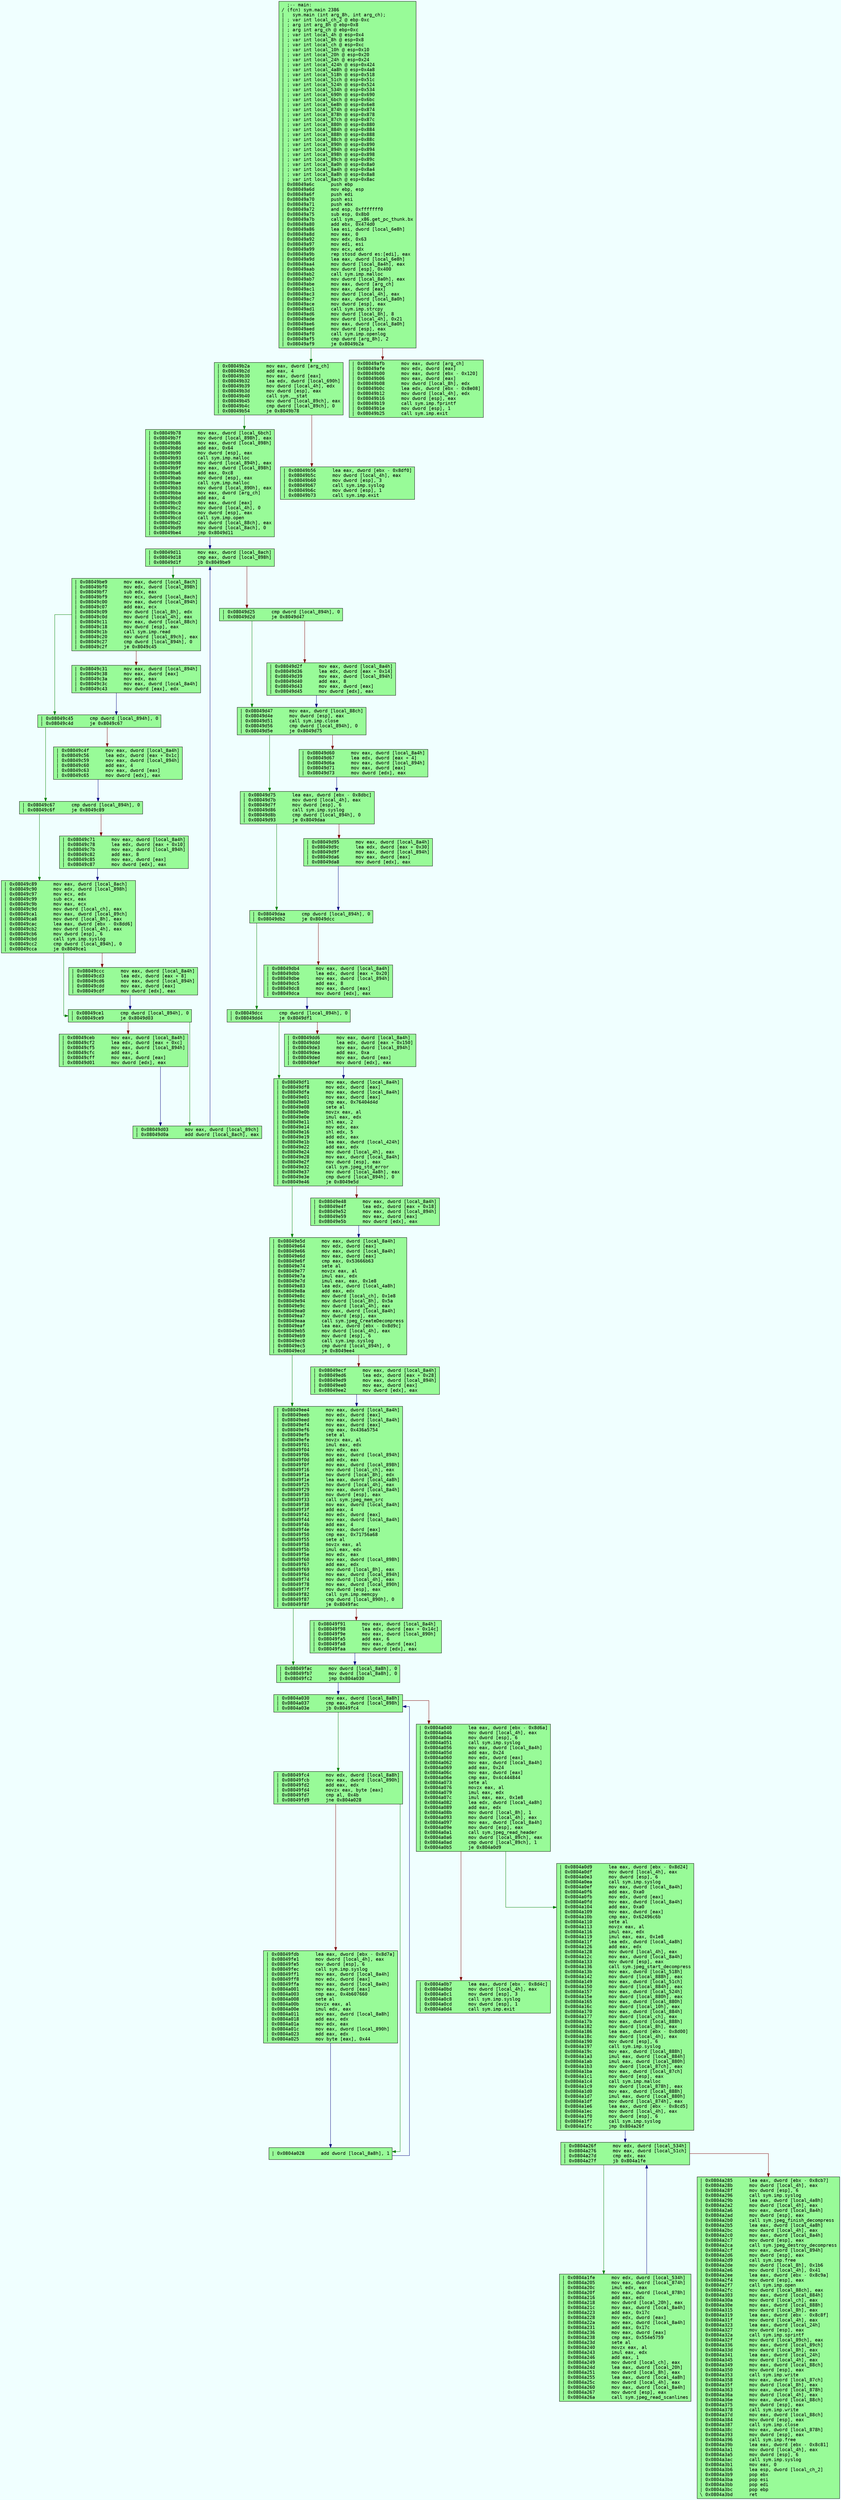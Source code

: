 digraph code {
	graph [bgcolor=azure fontsize=8 fontname="Courier" splines="ortho"];
	node [fillcolor=gray style=filled shape=box];
	edge [arrowhead="normal"];
	"0x08049a6c" -> "0x08049b2a" [color="#007f00"];
	"0x08049a6c" -> "0x08049afb" [color="#7f0000"];
	"0x08049a6c" [URL="sym.main/0x08049a6c", fillcolor="palegreen",color="black", fontname="Courier",label="  ;-- main:\l/ (fcn) sym.main 2386\l|   sym.main (int arg_8h, int arg_ch);\l| ; var int local_ch_2 @ ebp-0xc\l| ; arg int arg_8h @ ebp+0x8\l| ; arg int arg_ch @ ebp+0xc\l| ; var int local_4h @ esp+0x4\l| ; var int local_8h @ esp+0x8\l| ; var int local_ch @ esp+0xc\l| ; var int local_10h @ esp+0x10\l| ; var int local_20h @ esp+0x20\l| ; var int local_24h @ esp+0x24\l| ; var int local_424h @ esp+0x424\l| ; var int local_4a8h @ esp+0x4a8\l| ; var int local_518h @ esp+0x518\l| ; var int local_51ch @ esp+0x51c\l| ; var int local_524h @ esp+0x524\l| ; var int local_534h @ esp+0x534\l| ; var int local_690h @ esp+0x690\l| ; var int local_6bch @ esp+0x6bc\l| ; var int local_6e8h @ esp+0x6e8\l| ; var int local_874h @ esp+0x874\l| ; var int local_878h @ esp+0x878\l| ; var int local_87ch @ esp+0x87c\l| ; var int local_880h @ esp+0x880\l| ; var int local_884h @ esp+0x884\l| ; var int local_888h @ esp+0x888\l| ; var int local_88ch @ esp+0x88c\l| ; var int local_890h @ esp+0x890\l| ; var int local_894h @ esp+0x894\l| ; var int local_898h @ esp+0x898\l| ; var int local_89ch @ esp+0x89c\l| ; var int local_8a0h @ esp+0x8a0\l| ; var int local_8a4h @ esp+0x8a4\l| ; var int local_8a8h @ esp+0x8a8\l| ; var int local_8ach @ esp+0x8ac\l| 0x08049a6c      push ebp\l| 0x08049a6d      mov ebp, esp\l| 0x08049a6f      push edi\l| 0x08049a70      push esi\l| 0x08049a71      push ebx\l| 0x08049a72      and esp, 0xfffffff0\l| 0x08049a75      sub esp, 0x8b0\l| 0x08049a7b      call sym.__x86.get_pc_thunk.bx\l| 0x08049a80      add ebx, 0x474d0\l| 0x08049a86      lea esi, dword [local_6e8h]\l| 0x08049a8d      mov eax, 0\l| 0x08049a92      mov edx, 0x63\l| 0x08049a97      mov edi, esi\l| 0x08049a99      mov ecx, edx\l| 0x08049a9b      rep stosd dword es:[edi], eax\l| 0x08049a9d      lea eax, dword [local_6e8h]\l| 0x08049aa4      mov dword [local_8a4h], eax\l| 0x08049aab      mov dword [esp], 0x400\l| 0x08049ab2      call sym.imp.malloc\l| 0x08049ab7      mov dword [local_8a0h], eax\l| 0x08049abe      mov eax, dword [arg_ch]\l| 0x08049ac1      mov eax, dword [eax]\l| 0x08049ac3      mov dword [local_4h], eax\l| 0x08049ac7      mov eax, dword [local_8a0h]\l| 0x08049ace      mov dword [esp], eax\l| 0x08049ad1      call sym.imp.strcpy\l| 0x08049ad6      mov dword [local_8h], 8\l| 0x08049ade      mov dword [local_4h], 0x21\l| 0x08049ae6      mov eax, dword [local_8a0h]\l| 0x08049aed      mov dword [esp], eax\l| 0x08049af0      call sym.imp.openlog\l| 0x08049af5      cmp dword [arg_8h], 2\l| 0x08049af9      je 0x8049b2a\l"]
	"0x08049afb" [URL="sym.main/0x08049afb", fillcolor="palegreen",color="black", fontname="Courier",label="| 0x08049afb      mov eax, dword [arg_ch]\l| 0x08049afe      mov edx, dword [eax]\l| 0x08049b00      mov eax, dword [ebx - 0x120]\l| 0x08049b06      mov eax, dword [eax]\l| 0x08049b08      mov dword [local_8h], edx\l| 0x08049b0c      lea edx, dword [ebx - 0x8e08]\l| 0x08049b12      mov dword [local_4h], edx\l| 0x08049b16      mov dword [esp], eax\l| 0x08049b19      call sym.imp.fprintf\l| 0x08049b1e      mov dword [esp], 1\l| 0x08049b25      call sym.imp.exit\l"]
	"0x08049b2a" -> "0x08049b78" [color="#007f00"];
	"0x08049b2a" -> "0x08049b56" [color="#7f0000"];
	"0x08049b2a" [URL="sym.main/0x08049b2a", fillcolor="palegreen",color="black", fontname="Courier",label="| 0x08049b2a      mov eax, dword [arg_ch]\l| 0x08049b2d      add eax, 4\l| 0x08049b30      mov eax, dword [eax]\l| 0x08049b32      lea edx, dword [local_690h]\l| 0x08049b39      mov dword [local_4h], edx\l| 0x08049b3d      mov dword [esp], eax\l| 0x08049b40      call sym.__stat\l| 0x08049b45      mov dword [local_89ch], eax\l| 0x08049b4c      cmp dword [local_89ch], 0\l| 0x08049b54      je 0x8049b78\l"]
	"0x08049b56" [URL="sym.main/0x08049b56", fillcolor="palegreen",color="black", fontname="Courier",label="| 0x08049b56      lea eax, dword [ebx - 0x8df0]\l| 0x08049b5c      mov dword [local_4h], eax\l| 0x08049b60      mov dword [esp], 3\l| 0x08049b67      call sym.imp.syslog\l| 0x08049b6c      mov dword [esp], 1\l| 0x08049b73      call sym.imp.exit\l"]
	"0x08049b78" -> "0x08049d11" [color="#00007f"];
	"0x08049b78" [URL="sym.main/0x08049b78", fillcolor="palegreen",color="black", fontname="Courier",label="| 0x08049b78      mov eax, dword [local_6bch]\l| 0x08049b7f      mov dword [local_898h], eax\l| 0x08049b86      mov eax, dword [local_898h]\l| 0x08049b8d      add eax, 0x64\l| 0x08049b90      mov dword [esp], eax\l| 0x08049b93      call sym.imp.malloc\l| 0x08049b98      mov dword [local_894h], eax\l| 0x08049b9f      mov eax, dword [local_898h]\l| 0x08049ba6      add eax, 0xc8\l| 0x08049bab      mov dword [esp], eax\l| 0x08049bae      call sym.imp.malloc\l| 0x08049bb3      mov dword [local_890h], eax\l| 0x08049bba      mov eax, dword [arg_ch]\l| 0x08049bbd      add eax, 4\l| 0x08049bc0      mov eax, dword [eax]\l| 0x08049bc2      mov dword [local_4h], 0\l| 0x08049bca      mov dword [esp], eax\l| 0x08049bcd      call sym.imp.open\l| 0x08049bd2      mov dword [local_88ch], eax\l| 0x08049bd9      mov dword [local_8ach], 0\l| 0x08049be4      jmp 0x8049d11\l"]
	"0x08049be9" -> "0x08049c45" [color="#007f00"];
	"0x08049be9" -> "0x08049c31" [color="#7f0000"];
	"0x08049be9" [URL="sym.main/0x08049be9", fillcolor="palegreen",color="black", fontname="Courier",label="| 0x08049be9      mov eax, dword [local_8ach]\l| 0x08049bf0      mov edx, dword [local_898h]\l| 0x08049bf7      sub edx, eax\l| 0x08049bf9      mov ecx, dword [local_8ach]\l| 0x08049c00      mov eax, dword [local_894h]\l| 0x08049c07      add eax, ecx\l| 0x08049c09      mov dword [local_8h], edx\l| 0x08049c0d      mov dword [local_4h], eax\l| 0x08049c11      mov eax, dword [local_88ch]\l| 0x08049c18      mov dword [esp], eax\l| 0x08049c1b      call sym.imp.read\l| 0x08049c20      mov dword [local_89ch], eax\l| 0x08049c27      cmp dword [local_894h], 0\l| 0x08049c2f      je 0x8049c45\l"]
	"0x08049c31" -> "0x08049c45" [color="#00007f"];
	"0x08049c31" [URL="sym.main/0x08049c31", fillcolor="palegreen",color="black", fontname="Courier",label="| 0x08049c31      mov eax, dword [local_894h]\l| 0x08049c38      mov eax, dword [eax]\l| 0x08049c3a      mov edx, eax\l| 0x08049c3c      mov eax, dword [local_8a4h]\l| 0x08049c43      mov dword [eax], edx\l"]
	"0x08049c45" -> "0x08049c67" [color="#007f00"];
	"0x08049c45" -> "0x08049c4f" [color="#7f0000"];
	"0x08049c45" [URL="sym.main/0x08049c45", fillcolor="palegreen",color="black", fontname="Courier",label="| 0x08049c45      cmp dword [local_894h], 0\l| 0x08049c4d      je 0x8049c67\l"]
	"0x08049c4f" -> "0x08049c67" [color="#00007f"];
	"0x08049c4f" [URL="sym.main/0x08049c4f", fillcolor="palegreen",color="black", fontname="Courier",label="| 0x08049c4f      mov eax, dword [local_8a4h]\l| 0x08049c56      lea edx, dword [eax + 0x1c]\l| 0x08049c59      mov eax, dword [local_894h]\l| 0x08049c60      add eax, 4\l| 0x08049c63      mov eax, dword [eax]\l| 0x08049c65      mov dword [edx], eax\l"]
	"0x08049c67" -> "0x08049c89" [color="#007f00"];
	"0x08049c67" -> "0x08049c71" [color="#7f0000"];
	"0x08049c67" [URL="sym.main/0x08049c67", fillcolor="palegreen",color="black", fontname="Courier",label="| 0x08049c67      cmp dword [local_894h], 0\l| 0x08049c6f      je 0x8049c89\l"]
	"0x08049c71" -> "0x08049c89" [color="#00007f"];
	"0x08049c71" [URL="sym.main/0x08049c71", fillcolor="palegreen",color="black", fontname="Courier",label="| 0x08049c71      mov eax, dword [local_8a4h]\l| 0x08049c78      lea edx, dword [eax + 0x10]\l| 0x08049c7b      mov eax, dword [local_894h]\l| 0x08049c82      add eax, 8\l| 0x08049c85      mov eax, dword [eax]\l| 0x08049c87      mov dword [edx], eax\l"]
	"0x08049c89" -> "0x08049ce1" [color="#007f00"];
	"0x08049c89" -> "0x08049ccc" [color="#7f0000"];
	"0x08049c89" [URL="sym.main/0x08049c89", fillcolor="palegreen",color="black", fontname="Courier",label="| 0x08049c89      mov eax, dword [local_8ach]\l| 0x08049c90      mov edx, dword [local_898h]\l| 0x08049c97      mov ecx, edx\l| 0x08049c99      sub ecx, eax\l| 0x08049c9b      mov eax, ecx\l| 0x08049c9d      mov dword [local_ch], eax\l| 0x08049ca1      mov eax, dword [local_89ch]\l| 0x08049ca8      mov dword [local_8h], eax\l| 0x08049cac      lea eax, dword [ebx - 0x8dd6]\l| 0x08049cb2      mov dword [local_4h], eax\l| 0x08049cb6      mov dword [esp], 6\l| 0x08049cbd      call sym.imp.syslog\l| 0x08049cc2      cmp dword [local_894h], 0\l| 0x08049cca      je 0x8049ce1\l"]
	"0x08049ccc" -> "0x08049ce1" [color="#00007f"];
	"0x08049ccc" [URL="sym.main/0x08049ccc", fillcolor="palegreen",color="black", fontname="Courier",label="| 0x08049ccc      mov eax, dword [local_8a4h]\l| 0x08049cd3      lea edx, dword [eax + 8]\l| 0x08049cd6      mov eax, dword [local_894h]\l| 0x08049cdd      mov eax, dword [eax]\l| 0x08049cdf      mov dword [edx], eax\l"]
	"0x08049ce1" -> "0x08049d03" [color="#007f00"];
	"0x08049ce1" -> "0x08049ceb" [color="#7f0000"];
	"0x08049ce1" [URL="sym.main/0x08049ce1", fillcolor="palegreen",color="black", fontname="Courier",label="| 0x08049ce1      cmp dword [local_894h], 0\l| 0x08049ce9      je 0x8049d03\l"]
	"0x08049ceb" -> "0x08049d03" [color="#00007f"];
	"0x08049ceb" [URL="sym.main/0x08049ceb", fillcolor="palegreen",color="black", fontname="Courier",label="| 0x08049ceb      mov eax, dword [local_8a4h]\l| 0x08049cf2      lea edx, dword [eax + 0xc]\l| 0x08049cf5      mov eax, dword [local_894h]\l| 0x08049cfc      add eax, 4\l| 0x08049cff      mov eax, dword [eax]\l| 0x08049d01      mov dword [edx], eax\l"]
	"0x08049d03" -> "0x08049d11" [color="#00007f"];
	"0x08049d03" [URL="sym.main/0x08049d03", fillcolor="palegreen",color="black", fontname="Courier",label="| 0x08049d03      mov eax, dword [local_89ch]\l| 0x08049d0a      add dword [local_8ach], eax\l"]
	"0x08049d11" -> "0x08049be9" [color="#007f00"];
	"0x08049d11" -> "0x08049d25" [color="#7f0000"];
	"0x08049d11" [URL="sym.main/0x08049d11", fillcolor="palegreen",color="black", fontname="Courier",label="| 0x08049d11      mov eax, dword [local_8ach]\l| 0x08049d18      cmp eax, dword [local_898h]\l| 0x08049d1f      jb 0x8049be9\l"]
	"0x08049d25" -> "0x08049d47" [color="#007f00"];
	"0x08049d25" -> "0x08049d2f" [color="#7f0000"];
	"0x08049d25" [URL="sym.main/0x08049d25", fillcolor="palegreen",color="black", fontname="Courier",label="| 0x08049d25      cmp dword [local_894h], 0\l| 0x08049d2d      je 0x8049d47\l"]
	"0x08049d2f" -> "0x08049d47" [color="#00007f"];
	"0x08049d2f" [URL="sym.main/0x08049d2f", fillcolor="palegreen",color="black", fontname="Courier",label="| 0x08049d2f      mov eax, dword [local_8a4h]\l| 0x08049d36      lea edx, dword [eax + 0x14]\l| 0x08049d39      mov eax, dword [local_894h]\l| 0x08049d40      add eax, 8\l| 0x08049d43      mov eax, dword [eax]\l| 0x08049d45      mov dword [edx], eax\l"]
	"0x08049d47" -> "0x08049d75" [color="#007f00"];
	"0x08049d47" -> "0x08049d60" [color="#7f0000"];
	"0x08049d47" [URL="sym.main/0x08049d47", fillcolor="palegreen",color="black", fontname="Courier",label="| 0x08049d47      mov eax, dword [local_88ch]\l| 0x08049d4e      mov dword [esp], eax\l| 0x08049d51      call sym.imp.close\l| 0x08049d56      cmp dword [local_894h], 0\l| 0x08049d5e      je 0x8049d75\l"]
	"0x08049d60" -> "0x08049d75" [color="#00007f"];
	"0x08049d60" [URL="sym.main/0x08049d60", fillcolor="palegreen",color="black", fontname="Courier",label="| 0x08049d60      mov eax, dword [local_8a4h]\l| 0x08049d67      lea edx, dword [eax + 4]\l| 0x08049d6a      mov eax, dword [local_894h]\l| 0x08049d71      mov eax, dword [eax]\l| 0x08049d73      mov dword [edx], eax\l"]
	"0x08049d75" -> "0x08049daa" [color="#007f00"];
	"0x08049d75" -> "0x08049d95" [color="#7f0000"];
	"0x08049d75" [URL="sym.main/0x08049d75", fillcolor="palegreen",color="black", fontname="Courier",label="| 0x08049d75      lea eax, dword [ebx - 0x8dbc]\l| 0x08049d7b      mov dword [local_4h], eax\l| 0x08049d7f      mov dword [esp], 6\l| 0x08049d86      call sym.imp.syslog\l| 0x08049d8b      cmp dword [local_894h], 0\l| 0x08049d93      je 0x8049daa\l"]
	"0x08049d95" -> "0x08049daa" [color="#00007f"];
	"0x08049d95" [URL="sym.main/0x08049d95", fillcolor="palegreen",color="black", fontname="Courier",label="| 0x08049d95      mov eax, dword [local_8a4h]\l| 0x08049d9c      lea edx, dword [eax + 0x30]\l| 0x08049d9f      mov eax, dword [local_894h]\l| 0x08049da6      mov eax, dword [eax]\l| 0x08049da8      mov dword [edx], eax\l"]
	"0x08049daa" -> "0x08049dcc" [color="#007f00"];
	"0x08049daa" -> "0x08049db4" [color="#7f0000"];
	"0x08049daa" [URL="sym.main/0x08049daa", fillcolor="palegreen",color="black", fontname="Courier",label="| 0x08049daa      cmp dword [local_894h], 0\l| 0x08049db2      je 0x8049dcc\l"]
	"0x08049db4" -> "0x08049dcc" [color="#00007f"];
	"0x08049db4" [URL="sym.main/0x08049db4", fillcolor="palegreen",color="black", fontname="Courier",label="| 0x08049db4      mov eax, dword [local_8a4h]\l| 0x08049dbb      lea edx, dword [eax + 0x20]\l| 0x08049dbe      mov eax, dword [local_894h]\l| 0x08049dc5      add eax, 8\l| 0x08049dc8      mov eax, dword [eax]\l| 0x08049dca      mov dword [edx], eax\l"]
	"0x08049dcc" -> "0x08049df1" [color="#007f00"];
	"0x08049dcc" -> "0x08049dd6" [color="#7f0000"];
	"0x08049dcc" [URL="sym.main/0x08049dcc", fillcolor="palegreen",color="black", fontname="Courier",label="| 0x08049dcc      cmp dword [local_894h], 0\l| 0x08049dd4      je 0x8049df1\l"]
	"0x08049dd6" -> "0x08049df1" [color="#00007f"];
	"0x08049dd6" [URL="sym.main/0x08049dd6", fillcolor="palegreen",color="black", fontname="Courier",label="| 0x08049dd6      mov eax, dword [local_8a4h]\l| 0x08049ddd      lea edx, dword [eax + 0x150]\l| 0x08049de3      mov eax, dword [local_894h]\l| 0x08049dea      add eax, 0xa\l| 0x08049ded      mov eax, dword [eax]\l| 0x08049def      mov dword [edx], eax\l"]
	"0x08049df1" -> "0x08049e5d" [color="#007f00"];
	"0x08049df1" -> "0x08049e48" [color="#7f0000"];
	"0x08049df1" [URL="sym.main/0x08049df1", fillcolor="palegreen",color="black", fontname="Courier",label="| 0x08049df1      mov eax, dword [local_8a4h]\l| 0x08049df8      mov edx, dword [eax]\l| 0x08049dfa      mov eax, dword [local_8a4h]\l| 0x08049e01      mov eax, dword [eax]\l| 0x08049e03      cmp eax, 0x76404d4d\l| 0x08049e08      sete al\l| 0x08049e0b      movzx eax, al\l| 0x08049e0e      imul eax, edx\l| 0x08049e11      shl eax, 2\l| 0x08049e14      mov edx, eax\l| 0x08049e16      shl edx, 5\l| 0x08049e19      add edx, eax\l| 0x08049e1b      lea eax, dword [local_424h]\l| 0x08049e22      add eax, edx\l| 0x08049e24      mov dword [local_4h], eax\l| 0x08049e28      mov eax, dword [local_8a4h]\l| 0x08049e2f      mov dword [esp], eax\l| 0x08049e32      call sym.jpeg_std_error\l| 0x08049e37      mov dword [local_4a8h], eax\l| 0x08049e3e      cmp dword [local_894h], 0\l| 0x08049e46      je 0x8049e5d\l"]
	"0x08049e48" -> "0x08049e5d" [color="#00007f"];
	"0x08049e48" [URL="sym.main/0x08049e48", fillcolor="palegreen",color="black", fontname="Courier",label="| 0x08049e48      mov eax, dword [local_8a4h]\l| 0x08049e4f      lea edx, dword [eax + 0x18]\l| 0x08049e52      mov eax, dword [local_894h]\l| 0x08049e59      mov eax, dword [eax]\l| 0x08049e5b      mov dword [edx], eax\l"]
	"0x08049e5d" -> "0x08049ee4" [color="#007f00"];
	"0x08049e5d" -> "0x08049ecf" [color="#7f0000"];
	"0x08049e5d" [URL="sym.main/0x08049e5d", fillcolor="palegreen",color="black", fontname="Courier",label="| 0x08049e5d      mov eax, dword [local_8a4h]\l| 0x08049e64      mov edx, dword [eax]\l| 0x08049e66      mov eax, dword [local_8a4h]\l| 0x08049e6d      mov eax, dword [eax]\l| 0x08049e6f      cmp eax, 0x53666b63\l| 0x08049e74      sete al\l| 0x08049e77      movzx eax, al\l| 0x08049e7a      imul eax, edx\l| 0x08049e7d      imul eax, eax, 0x1e8\l| 0x08049e83      lea edx, dword [local_4a8h]\l| 0x08049e8a      add eax, edx\l| 0x08049e8c      mov dword [local_ch], 0x1e8\l| 0x08049e94      mov dword [local_8h], 0x5a\l| 0x08049e9c      mov dword [local_4h], eax\l| 0x08049ea0      mov eax, dword [local_8a4h]\l| 0x08049ea7      mov dword [esp], eax\l| 0x08049eaa      call sym.jpeg_CreateDecompress\l| 0x08049eaf      lea eax, dword [ebx - 0x8d9c]\l| 0x08049eb5      mov dword [local_4h], eax\l| 0x08049eb9      mov dword [esp], 6\l| 0x08049ec0      call sym.imp.syslog\l| 0x08049ec5      cmp dword [local_894h], 0\l| 0x08049ecd      je 0x8049ee4\l"]
	"0x08049ecf" -> "0x08049ee4" [color="#00007f"];
	"0x08049ecf" [URL="sym.main/0x08049ecf", fillcolor="palegreen",color="black", fontname="Courier",label="| 0x08049ecf      mov eax, dword [local_8a4h]\l| 0x08049ed6      lea edx, dword [eax + 0x28]\l| 0x08049ed9      mov eax, dword [local_894h]\l| 0x08049ee0      mov eax, dword [eax]\l| 0x08049ee2      mov dword [edx], eax\l"]
	"0x08049ee4" -> "0x08049fac" [color="#007f00"];
	"0x08049ee4" -> "0x08049f91" [color="#7f0000"];
	"0x08049ee4" [URL="sym.main/0x08049ee4", fillcolor="palegreen",color="black", fontname="Courier",label="| 0x08049ee4      mov eax, dword [local_8a4h]\l| 0x08049eeb      mov edx, dword [eax]\l| 0x08049eed      mov eax, dword [local_8a4h]\l| 0x08049ef4      mov eax, dword [eax]\l| 0x08049ef6      cmp eax, 0x436a5754\l| 0x08049efb      sete al\l| 0x08049efe      movzx eax, al\l| 0x08049f01      imul eax, edx\l| 0x08049f04      mov edx, eax\l| 0x08049f06      mov eax, dword [local_894h]\l| 0x08049f0d      add edx, eax\l| 0x08049f0f      mov eax, dword [local_898h]\l| 0x08049f16      mov dword [local_ch], eax\l| 0x08049f1a      mov dword [local_8h], edx\l| 0x08049f1e      lea eax, dword [local_4a8h]\l| 0x08049f25      mov dword [local_4h], eax\l| 0x08049f29      mov eax, dword [local_8a4h]\l| 0x08049f30      mov dword [esp], eax\l| 0x08049f33      call sym.jpeg_mem_src\l| 0x08049f38      mov eax, dword [local_8a4h]\l| 0x08049f3f      add eax, 4\l| 0x08049f42      mov edx, dword [eax]\l| 0x08049f44      mov eax, dword [local_8a4h]\l| 0x08049f4b      add eax, 4\l| 0x08049f4e      mov eax, dword [eax]\l| 0x08049f50      cmp eax, 0x71756a68\l| 0x08049f55      sete al\l| 0x08049f58      movzx eax, al\l| 0x08049f5b      imul eax, edx\l| 0x08049f5e      mov edx, eax\l| 0x08049f60      mov eax, dword [local_898h]\l| 0x08049f67      add eax, edx\l| 0x08049f69      mov dword [local_8h], eax\l| 0x08049f6d      mov eax, dword [local_894h]\l| 0x08049f74      mov dword [local_4h], eax\l| 0x08049f78      mov eax, dword [local_890h]\l| 0x08049f7f      mov dword [esp], eax\l| 0x08049f82      call sym.imp.memcpy\l| 0x08049f87      cmp dword [local_890h], 0\l| 0x08049f8f      je 0x8049fac\l"]
	"0x08049f91" -> "0x08049fac" [color="#00007f"];
	"0x08049f91" [URL="sym.main/0x08049f91", fillcolor="palegreen",color="black", fontname="Courier",label="| 0x08049f91      mov eax, dword [local_8a4h]\l| 0x08049f98      lea edx, dword [eax + 0x14c]\l| 0x08049f9e      mov eax, dword [local_890h]\l| 0x08049fa5      add eax, 6\l| 0x08049fa8      mov eax, dword [eax]\l| 0x08049faa      mov dword [edx], eax\l"]
	"0x08049fac" -> "0x0804a030" [color="#00007f"];
	"0x08049fac" [URL="sym.main/0x08049fac", fillcolor="palegreen",color="black", fontname="Courier",label="| 0x08049fac      mov dword [local_8a8h], 0\l| 0x08049fb7      mov dword [local_8a8h], 0\l| 0x08049fc2      jmp 0x804a030\l"]
	"0x08049fc4" -> "0x0804a028" [color="#007f00"];
	"0x08049fc4" -> "0x08049fdb" [color="#7f0000"];
	"0x08049fc4" [URL="sym.main/0x08049fc4", fillcolor="palegreen",color="black", fontname="Courier",label="| 0x08049fc4      mov edx, dword [local_8a8h]\l| 0x08049fcb      mov eax, dword [local_890h]\l| 0x08049fd2      add eax, edx\l| 0x08049fd4      movzx eax, byte [eax]\l| 0x08049fd7      cmp al, 0x4b\l| 0x08049fd9      jne 0x804a028\l"]
	"0x08049fdb" -> "0x0804a028" [color="#00007f"];
	"0x08049fdb" [URL="sym.main/0x08049fdb", fillcolor="palegreen",color="black", fontname="Courier",label="| 0x08049fdb      lea eax, dword [ebx - 0x8d7a]\l| 0x08049fe1      mov dword [local_4h], eax\l| 0x08049fe5      mov dword [esp], 6\l| 0x08049fec      call sym.imp.syslog\l| 0x08049ff1      mov eax, dword [local_8a4h]\l| 0x08049ff8      mov edx, dword [eax]\l| 0x08049ffa      mov eax, dword [local_8a4h]\l| 0x0804a001      mov eax, dword [eax]\l| 0x0804a003      cmp eax, 0x4b607660\l| 0x0804a008      sete al\l| 0x0804a00b      movzx eax, al\l| 0x0804a00e      imul edx, eax\l| 0x0804a011      mov eax, dword [local_8a8h]\l| 0x0804a018      add eax, edx\l| 0x0804a01a      mov edx, eax\l| 0x0804a01c      mov eax, dword [local_890h]\l| 0x0804a023      add eax, edx\l| 0x0804a025      mov byte [eax], 0x44\l"]
	"0x0804a028" -> "0x0804a030" [color="#00007f"];
	"0x0804a028" [URL="sym.main/0x0804a028", fillcolor="palegreen",color="black", fontname="Courier",label="| 0x0804a028      add dword [local_8a8h], 1\l"]
	"0x0804a030" -> "0x08049fc4" [color="#007f00"];
	"0x0804a030" -> "0x0804a040" [color="#7f0000"];
	"0x0804a030" [URL="sym.main/0x0804a030", fillcolor="palegreen",color="black", fontname="Courier",label="| 0x0804a030      mov eax, dword [local_8a8h]\l| 0x0804a037      cmp eax, dword [local_898h]\l| 0x0804a03e      jb 0x8049fc4\l"]
	"0x0804a040" -> "0x0804a0d9" [color="#007f00"];
	"0x0804a040" -> "0x0804a0b7" [color="#7f0000"];
	"0x0804a040" [URL="sym.main/0x0804a040", fillcolor="palegreen",color="black", fontname="Courier",label="| 0x0804a040      lea eax, dword [ebx - 0x8d6a]\l| 0x0804a046      mov dword [local_4h], eax\l| 0x0804a04a      mov dword [esp], 6\l| 0x0804a051      call sym.imp.syslog\l| 0x0804a056      mov eax, dword [local_8a4h]\l| 0x0804a05d      add eax, 0x24\l| 0x0804a060      mov edx, dword [eax]\l| 0x0804a062      mov eax, dword [local_8a4h]\l| 0x0804a069      add eax, 0x24\l| 0x0804a06c      mov eax, dword [eax]\l| 0x0804a06e      cmp eax, 0x4c444844\l| 0x0804a073      sete al\l| 0x0804a076      movzx eax, al\l| 0x0804a079      imul eax, edx\l| 0x0804a07c      imul eax, eax, 0x1e8\l| 0x0804a082      lea edx, dword [local_4a8h]\l| 0x0804a089      add eax, edx\l| 0x0804a08b      mov dword [local_8h], 1\l| 0x0804a093      mov dword [local_4h], eax\l| 0x0804a097      mov eax, dword [local_8a4h]\l| 0x0804a09e      mov dword [esp], eax\l| 0x0804a0a1      call sym.jpeg_read_header\l| 0x0804a0a6      mov dword [local_89ch], eax\l| 0x0804a0ad      cmp dword [local_89ch], 1\l| 0x0804a0b5      je 0x804a0d9\l"]
	"0x0804a0b7" [URL="sym.main/0x0804a0b7", fillcolor="palegreen",color="black", fontname="Courier",label="| 0x0804a0b7      lea eax, dword [ebx - 0x8d4c]\l| 0x0804a0bd      mov dword [local_4h], eax\l| 0x0804a0c1      mov dword [esp], 3\l| 0x0804a0c8      call sym.imp.syslog\l| 0x0804a0cd      mov dword [esp], 1\l| 0x0804a0d4      call sym.imp.exit\l"]
	"0x0804a0d9" -> "0x0804a26f" [color="#00007f"];
	"0x0804a0d9" [URL="sym.main/0x0804a0d9", fillcolor="palegreen",color="black", fontname="Courier",label="| 0x0804a0d9      lea eax, dword [ebx - 0x8d24]\l| 0x0804a0df      mov dword [local_4h], eax\l| 0x0804a0e3      mov dword [esp], 6\l| 0x0804a0ea      call sym.imp.syslog\l| 0x0804a0ef      mov eax, dword [local_8a4h]\l| 0x0804a0f6      add eax, 0xa0\l| 0x0804a0fb      mov edx, dword [eax]\l| 0x0804a0fd      mov eax, dword [local_8a4h]\l| 0x0804a104      add eax, 0xa0\l| 0x0804a109      mov eax, dword [eax]\l| 0x0804a10b      cmp eax, 0x62496c6b\l| 0x0804a110      sete al\l| 0x0804a113      movzx eax, al\l| 0x0804a116      imul eax, edx\l| 0x0804a119      imul eax, eax, 0x1e8\l| 0x0804a11f      lea edx, dword [local_4a8h]\l| 0x0804a126      add eax, edx\l| 0x0804a128      mov dword [local_4h], eax\l| 0x0804a12c      mov eax, dword [local_8a4h]\l| 0x0804a133      mov dword [esp], eax\l| 0x0804a136      call sym.jpeg_start_decompress\l| 0x0804a13b      mov eax, dword [local_518h]\l| 0x0804a142      mov dword [local_888h], eax\l| 0x0804a149      mov eax, dword [local_51ch]\l| 0x0804a150      mov dword [local_884h], eax\l| 0x0804a157      mov eax, dword [local_524h]\l| 0x0804a15e      mov dword [local_880h], eax\l| 0x0804a165      mov eax, dword [local_880h]\l| 0x0804a16c      mov dword [local_10h], eax\l| 0x0804a170      mov eax, dword [local_884h]\l| 0x0804a177      mov dword [local_ch], eax\l| 0x0804a17b      mov eax, dword [local_888h]\l| 0x0804a182      mov dword [local_8h], eax\l| 0x0804a186      lea eax, dword [ebx - 0x8d00]\l| 0x0804a18c      mov dword [local_4h], eax\l| 0x0804a190      mov dword [esp], 6\l| 0x0804a197      call sym.imp.syslog\l| 0x0804a19c      mov eax, dword [local_888h]\l| 0x0804a1a3      imul eax, dword [local_884h]\l| 0x0804a1ab      imul eax, dword [local_880h]\l| 0x0804a1b3      mov dword [local_87ch], eax\l| 0x0804a1ba      mov eax, dword [local_87ch]\l| 0x0804a1c1      mov dword [esp], eax\l| 0x0804a1c4      call sym.imp.malloc\l| 0x0804a1c9      mov dword [local_878h], eax\l| 0x0804a1d0      mov eax, dword [local_888h]\l| 0x0804a1d7      imul eax, dword [local_880h]\l| 0x0804a1df      mov dword [local_874h], eax\l| 0x0804a1e6      lea eax, dword [ebx - 0x8cd5]\l| 0x0804a1ec      mov dword [local_4h], eax\l| 0x0804a1f0      mov dword [esp], 6\l| 0x0804a1f7      call sym.imp.syslog\l| 0x0804a1fc      jmp 0x804a26f\l"]
	"0x0804a1fe" -> "0x0804a26f" [color="#00007f"];
	"0x0804a1fe" [URL="sym.main/0x0804a1fe", fillcolor="palegreen",color="black", fontname="Courier",label="| 0x0804a1fe      mov edx, dword [local_534h]\l| 0x0804a205      mov eax, dword [local_874h]\l| 0x0804a20c      imul edx, eax\l| 0x0804a20f      mov eax, dword [local_878h]\l| 0x0804a216      add eax, edx\l| 0x0804a218      mov dword [local_20h], eax\l| 0x0804a21c      mov eax, dword [local_8a4h]\l| 0x0804a223      add eax, 0x17c\l| 0x0804a228      mov edx, dword [eax]\l| 0x0804a22a      mov eax, dword [local_8a4h]\l| 0x0804a231      add eax, 0x17c\l| 0x0804a236      mov eax, dword [eax]\l| 0x0804a238      cmp eax, 0x554e5759\l| 0x0804a23d      sete al\l| 0x0804a240      movzx eax, al\l| 0x0804a243      imul eax, edx\l| 0x0804a246      add eax, 1\l| 0x0804a249      mov dword [local_ch], eax\l| 0x0804a24d      lea eax, dword [local_20h]\l| 0x0804a251      mov dword [local_8h], eax\l| 0x0804a255      lea eax, dword [local_4a8h]\l| 0x0804a25c      mov dword [local_4h], eax\l| 0x0804a260      mov eax, dword [local_8a4h]\l| 0x0804a267      mov dword [esp], eax\l| 0x0804a26a      call sym.jpeg_read_scanlines\l"]
	"0x0804a26f" -> "0x0804a1fe" [color="#007f00"];
	"0x0804a26f" -> "0x0804a285" [color="#7f0000"];
	"0x0804a26f" [URL="sym.main/0x0804a26f", fillcolor="palegreen",color="black", fontname="Courier",label="| 0x0804a26f      mov edx, dword [local_534h]\l| 0x0804a276      mov eax, dword [local_51ch]\l| 0x0804a27d      cmp edx, eax\l| 0x0804a27f      jb 0x804a1fe\l"]
	"0x0804a285" [URL="sym.main/0x0804a285", fillcolor="palegreen",color="black", fontname="Courier",label="| 0x0804a285      lea eax, dword [ebx - 0x8cb7]\l| 0x0804a28b      mov dword [local_4h], eax\l| 0x0804a28f      mov dword [esp], 6\l| 0x0804a296      call sym.imp.syslog\l| 0x0804a29b      lea eax, dword [local_4a8h]\l| 0x0804a2a2      mov dword [local_4h], eax\l| 0x0804a2a6      mov eax, dword [local_8a4h]\l| 0x0804a2ad      mov dword [esp], eax\l| 0x0804a2b0      call sym.jpeg_finish_decompress\l| 0x0804a2b5      lea eax, dword [local_4a8h]\l| 0x0804a2bc      mov dword [local_4h], eax\l| 0x0804a2c0      mov eax, dword [local_8a4h]\l| 0x0804a2c7      mov dword [esp], eax\l| 0x0804a2ca      call sym.jpeg_destroy_decompress\l| 0x0804a2cf      mov eax, dword [local_894h]\l| 0x0804a2d6      mov dword [esp], eax\l| 0x0804a2d9      call sym.imp.free\l| 0x0804a2de      mov dword [local_8h], 0x1b6\l| 0x0804a2e6      mov dword [local_4h], 0x41\l| 0x0804a2ee      lea eax, dword [ebx - 0x8c9a]\l| 0x0804a2f4      mov dword [esp], eax\l| 0x0804a2f7      call sym.imp.open\l| 0x0804a2fc      mov dword [local_88ch], eax\l| 0x0804a303      mov eax, dword [local_884h]\l| 0x0804a30a      mov dword [local_ch], eax\l| 0x0804a30e      mov eax, dword [local_888h]\l| 0x0804a315      mov dword [local_8h], eax\l| 0x0804a319      lea eax, dword [ebx - 0x8c8f]\l| 0x0804a31f      mov dword [local_4h], eax\l| 0x0804a323      lea eax, dword [local_24h]\l| 0x0804a327      mov dword [esp], eax\l| 0x0804a32a      call sym.imp.sprintf\l| 0x0804a32f      mov dword [local_89ch], eax\l| 0x0804a336      mov eax, dword [local_89ch]\l| 0x0804a33d      mov dword [local_8h], eax\l| 0x0804a341      lea eax, dword [local_24h]\l| 0x0804a345      mov dword [local_4h], eax\l| 0x0804a349      mov eax, dword [local_88ch]\l| 0x0804a350      mov dword [esp], eax\l| 0x0804a353      call sym.imp.write\l| 0x0804a358      mov eax, dword [local_87ch]\l| 0x0804a35f      mov dword [local_8h], eax\l| 0x0804a363      mov eax, dword [local_878h]\l| 0x0804a36a      mov dword [local_4h], eax\l| 0x0804a36e      mov eax, dword [local_88ch]\l| 0x0804a375      mov dword [esp], eax\l| 0x0804a378      call sym.imp.write\l| 0x0804a37d      mov eax, dword [local_88ch]\l| 0x0804a384      mov dword [esp], eax\l| 0x0804a387      call sym.imp.close\l| 0x0804a38c      mov eax, dword [local_878h]\l| 0x0804a393      mov dword [esp], eax\l| 0x0804a396      call sym.imp.free\l| 0x0804a39b      lea eax, dword [ebx - 0x8c81]\l| 0x0804a3a1      mov dword [local_4h], eax\l| 0x0804a3a5      mov dword [esp], 6\l| 0x0804a3ac      call sym.imp.syslog\l| 0x0804a3b1      mov eax, 0\l| 0x0804a3b6      lea esp, dword [local_ch_2]\l| 0x0804a3b9      pop ebx\l| 0x0804a3ba      pop esi\l| 0x0804a3bb      pop edi\l| 0x0804a3bc      pop ebp\l\\ 0x0804a3bd      ret\l"]
}
